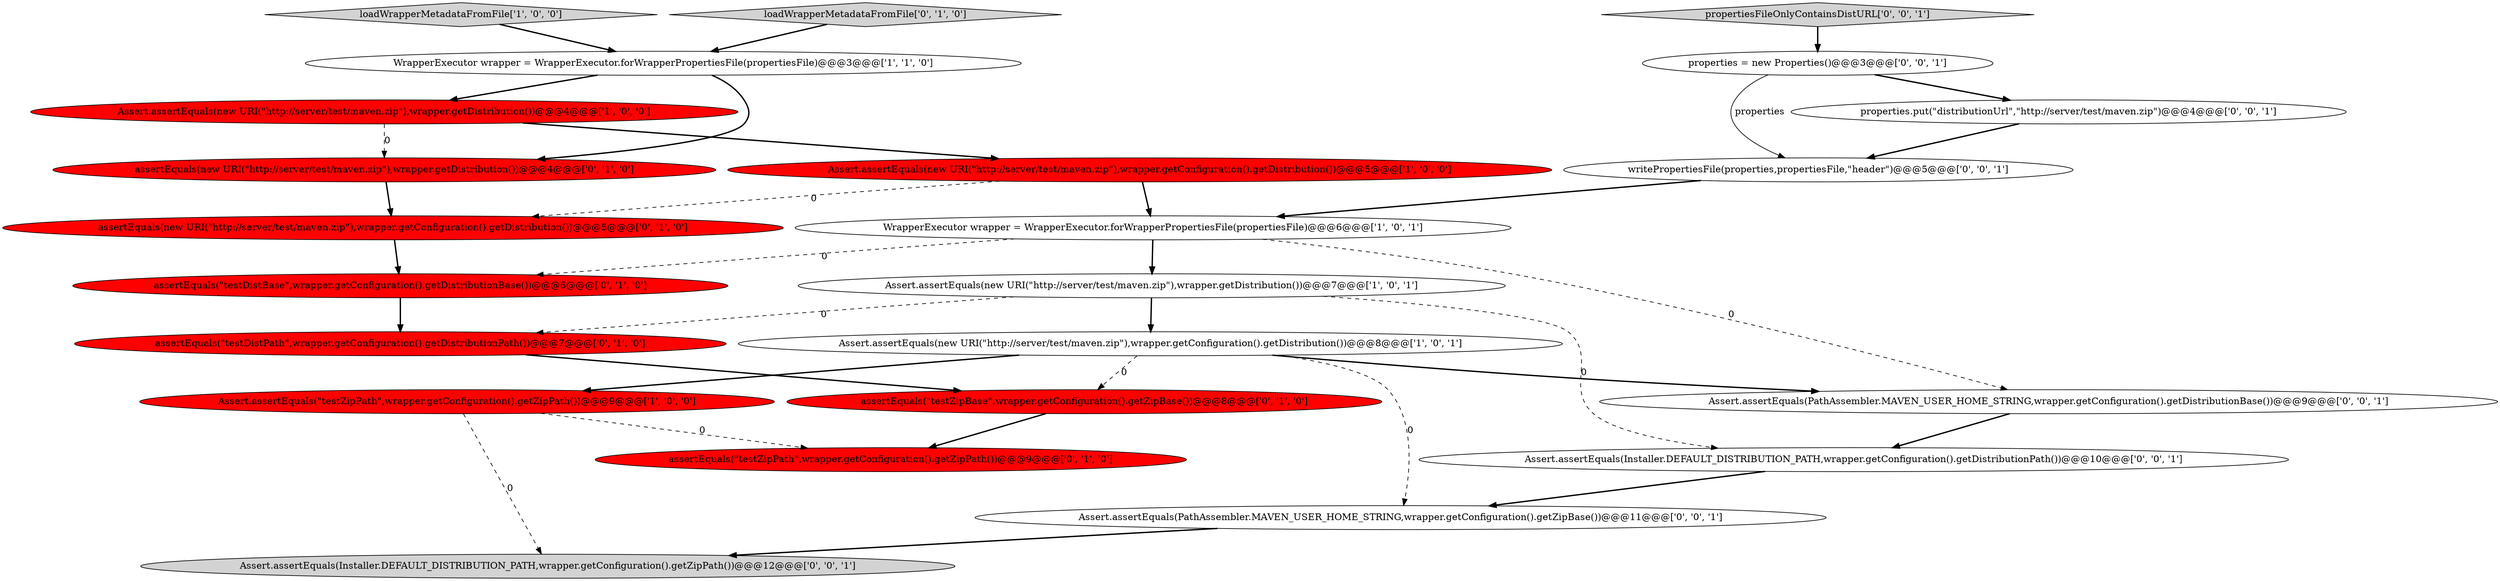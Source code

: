 digraph {
0 [style = filled, label = "Assert.assertEquals(new URI(\"http://server/test/maven.zip\"),wrapper.getConfiguration().getDistribution())@@@8@@@['1', '0', '1']", fillcolor = white, shape = ellipse image = "AAA0AAABBB1BBB"];
12 [style = filled, label = "assertEquals(new URI(\"http://server/test/maven.zip\"),wrapper.getDistribution())@@@4@@@['0', '1', '0']", fillcolor = red, shape = ellipse image = "AAA1AAABBB2BBB"];
6 [style = filled, label = "Assert.assertEquals(new URI(\"http://server/test/maven.zip\"),wrapper.getDistribution())@@@4@@@['1', '0', '0']", fillcolor = red, shape = ellipse image = "AAA1AAABBB1BBB"];
5 [style = filled, label = "Assert.assertEquals(new URI(\"http://server/test/maven.zip\"),wrapper.getConfiguration().getDistribution())@@@5@@@['1', '0', '0']", fillcolor = red, shape = ellipse image = "AAA1AAABBB1BBB"];
21 [style = filled, label = "writePropertiesFile(properties,propertiesFile,\"header\")@@@5@@@['0', '0', '1']", fillcolor = white, shape = ellipse image = "AAA0AAABBB3BBB"];
15 [style = filled, label = "properties.put(\"distributionUrl\",\"http://server/test/maven.zip\")@@@4@@@['0', '0', '1']", fillcolor = white, shape = ellipse image = "AAA0AAABBB3BBB"];
11 [style = filled, label = "loadWrapperMetadataFromFile['0', '1', '0']", fillcolor = lightgray, shape = diamond image = "AAA0AAABBB2BBB"];
7 [style = filled, label = "WrapperExecutor wrapper = WrapperExecutor.forWrapperPropertiesFile(propertiesFile)@@@3@@@['1', '1', '0']", fillcolor = white, shape = ellipse image = "AAA0AAABBB1BBB"];
1 [style = filled, label = "Assert.assertEquals(\"testZipPath\",wrapper.getConfiguration().getZipPath())@@@9@@@['1', '0', '0']", fillcolor = red, shape = ellipse image = "AAA1AAABBB1BBB"];
18 [style = filled, label = "properties = new Properties()@@@3@@@['0', '0', '1']", fillcolor = white, shape = ellipse image = "AAA0AAABBB3BBB"];
14 [style = filled, label = "assertEquals(new URI(\"http://server/test/maven.zip\"),wrapper.getConfiguration().getDistribution())@@@5@@@['0', '1', '0']", fillcolor = red, shape = ellipse image = "AAA1AAABBB2BBB"];
8 [style = filled, label = "assertEquals(\"testDistBase\",wrapper.getConfiguration().getDistributionBase())@@@6@@@['0', '1', '0']", fillcolor = red, shape = ellipse image = "AAA1AAABBB2BBB"];
3 [style = filled, label = "WrapperExecutor wrapper = WrapperExecutor.forWrapperPropertiesFile(propertiesFile)@@@6@@@['1', '0', '1']", fillcolor = white, shape = ellipse image = "AAA0AAABBB1BBB"];
13 [style = filled, label = "assertEquals(\"testZipPath\",wrapper.getConfiguration().getZipPath())@@@9@@@['0', '1', '0']", fillcolor = red, shape = ellipse image = "AAA1AAABBB2BBB"];
17 [style = filled, label = "Assert.assertEquals(PathAssembler.MAVEN_USER_HOME_STRING,wrapper.getConfiguration().getDistributionBase())@@@9@@@['0', '0', '1']", fillcolor = white, shape = ellipse image = "AAA0AAABBB3BBB"];
2 [style = filled, label = "loadWrapperMetadataFromFile['1', '0', '0']", fillcolor = lightgray, shape = diamond image = "AAA0AAABBB1BBB"];
16 [style = filled, label = "Assert.assertEquals(Installer.DEFAULT_DISTRIBUTION_PATH,wrapper.getConfiguration().getZipPath())@@@12@@@['0', '0', '1']", fillcolor = lightgray, shape = ellipse image = "AAA0AAABBB3BBB"];
10 [style = filled, label = "assertEquals(\"testDistPath\",wrapper.getConfiguration().getDistributionPath())@@@7@@@['0', '1', '0']", fillcolor = red, shape = ellipse image = "AAA1AAABBB2BBB"];
4 [style = filled, label = "Assert.assertEquals(new URI(\"http://server/test/maven.zip\"),wrapper.getDistribution())@@@7@@@['1', '0', '1']", fillcolor = white, shape = ellipse image = "AAA0AAABBB1BBB"];
19 [style = filled, label = "Assert.assertEquals(Installer.DEFAULT_DISTRIBUTION_PATH,wrapper.getConfiguration().getDistributionPath())@@@10@@@['0', '0', '1']", fillcolor = white, shape = ellipse image = "AAA0AAABBB3BBB"];
9 [style = filled, label = "assertEquals(\"testZipBase\",wrapper.getConfiguration().getZipBase())@@@8@@@['0', '1', '0']", fillcolor = red, shape = ellipse image = "AAA1AAABBB2BBB"];
22 [style = filled, label = "propertiesFileOnlyContainsDistURL['0', '0', '1']", fillcolor = lightgray, shape = diamond image = "AAA0AAABBB3BBB"];
20 [style = filled, label = "Assert.assertEquals(PathAssembler.MAVEN_USER_HOME_STRING,wrapper.getConfiguration().getZipBase())@@@11@@@['0', '0', '1']", fillcolor = white, shape = ellipse image = "AAA0AAABBB3BBB"];
5->3 [style = bold, label=""];
8->10 [style = bold, label=""];
5->14 [style = dashed, label="0"];
3->17 [style = dashed, label="0"];
7->12 [style = bold, label=""];
15->21 [style = bold, label=""];
0->17 [style = bold, label=""];
19->20 [style = bold, label=""];
18->15 [style = bold, label=""];
0->20 [style = dashed, label="0"];
3->4 [style = bold, label=""];
17->19 [style = bold, label=""];
4->0 [style = bold, label=""];
6->12 [style = dashed, label="0"];
1->13 [style = dashed, label="0"];
6->5 [style = bold, label=""];
22->18 [style = bold, label=""];
20->16 [style = bold, label=""];
1->16 [style = dashed, label="0"];
0->1 [style = bold, label=""];
7->6 [style = bold, label=""];
12->14 [style = bold, label=""];
18->21 [style = solid, label="properties"];
3->8 [style = dashed, label="0"];
4->19 [style = dashed, label="0"];
14->8 [style = bold, label=""];
10->9 [style = bold, label=""];
2->7 [style = bold, label=""];
0->9 [style = dashed, label="0"];
4->10 [style = dashed, label="0"];
11->7 [style = bold, label=""];
21->3 [style = bold, label=""];
9->13 [style = bold, label=""];
}
